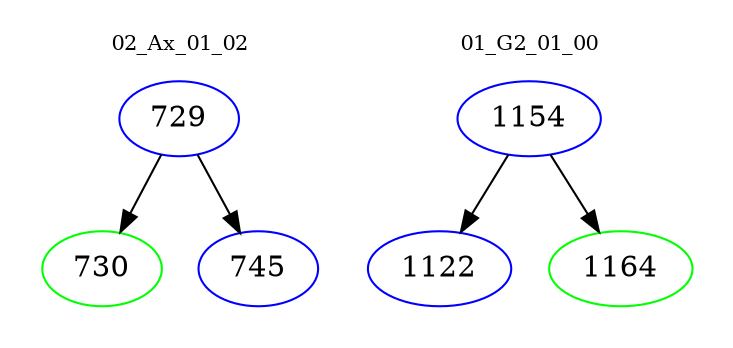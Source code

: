 digraph{
subgraph cluster_0 {
color = white
label = "02_Ax_01_02";
fontsize=10;
T0_729 [label="729", color="blue"]
T0_729 -> T0_730 [color="black"]
T0_730 [label="730", color="green"]
T0_729 -> T0_745 [color="black"]
T0_745 [label="745", color="blue"]
}
subgraph cluster_1 {
color = white
label = "01_G2_01_00";
fontsize=10;
T1_1154 [label="1154", color="blue"]
T1_1154 -> T1_1122 [color="black"]
T1_1122 [label="1122", color="blue"]
T1_1154 -> T1_1164 [color="black"]
T1_1164 [label="1164", color="green"]
}
}
